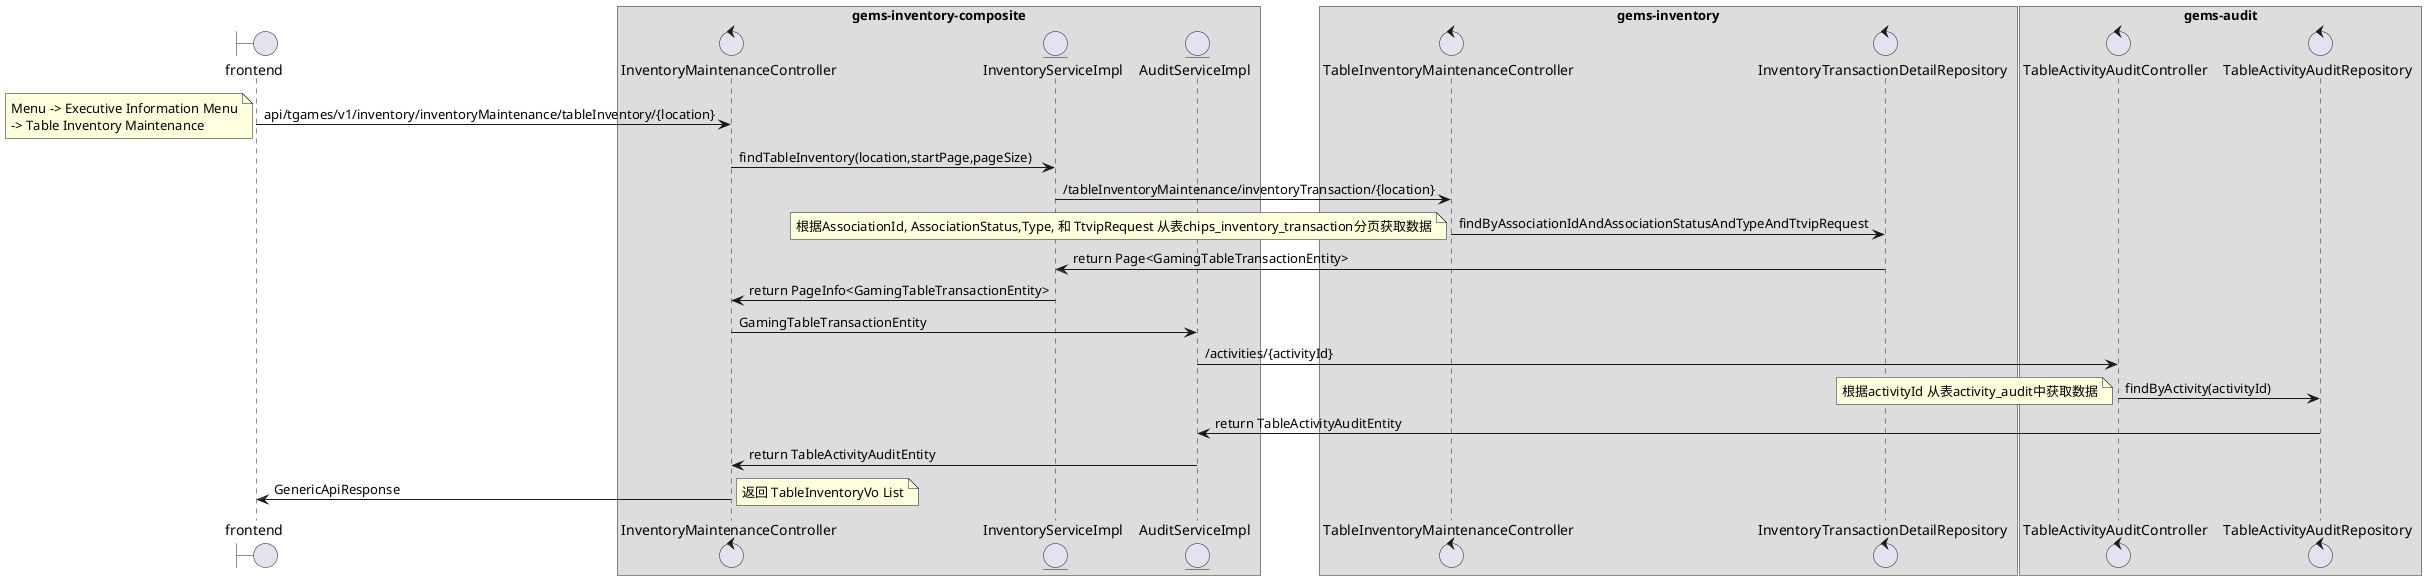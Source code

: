 @startuml
boundary frontend
box "gems-inventory-composite"
control InventoryMaintenanceController
entity InventoryServiceImpl
entity AuditServiceImpl
end box
box "gems-inventory"
control TableInventoryMaintenanceController
control InventoryTransactionDetailRepository
end box
box "gems-audit"
control TableActivityAuditController
control TableActivityAuditRepository
end box

frontend -> InventoryMaintenanceController: api/tgames/v1/inventory/inventoryMaintenance/tableInventory/{location}
note left
Menu -> Executive Information Menu
-> Table Inventory Maintenance
end note

InventoryMaintenanceController->InventoryServiceImpl:findTableInventory(location,startPage,pageSize)
InventoryServiceImpl->TableInventoryMaintenanceController:/tableInventoryMaintenance/inventoryTransaction/{location}
TableInventoryMaintenanceController->InventoryTransactionDetailRepository:findByAssociationIdAndAssociationStatusAndTypeAndTtvipRequest
note left
根据AssociationId, AssociationStatus,Type, 和 TtvipRequest 从表chips_inventory_transaction分页获取数据
end note
InventoryTransactionDetailRepository->InventoryServiceImpl:return Page<GamingTableTransactionEntity>
InventoryServiceImpl->InventoryMaintenanceController:return PageInfo<GamingTableTransactionEntity>

InventoryMaintenanceController->AuditServiceImpl:GamingTableTransactionEntity
AuditServiceImpl->TableActivityAuditController: /activities/{activityId}
TableActivityAuditController->TableActivityAuditRepository:findByActivity(activityId)
note left
根据activityId 从表activity_audit中获取数据
end note
TableActivityAuditRepository->AuditServiceImpl:return TableActivityAuditEntity
AuditServiceImpl->InventoryMaintenanceController:return TableActivityAuditEntity

InventoryMaintenanceController->frontend :GenericApiResponse
note right
返回 TableInventoryVo List
end note
@enduml
